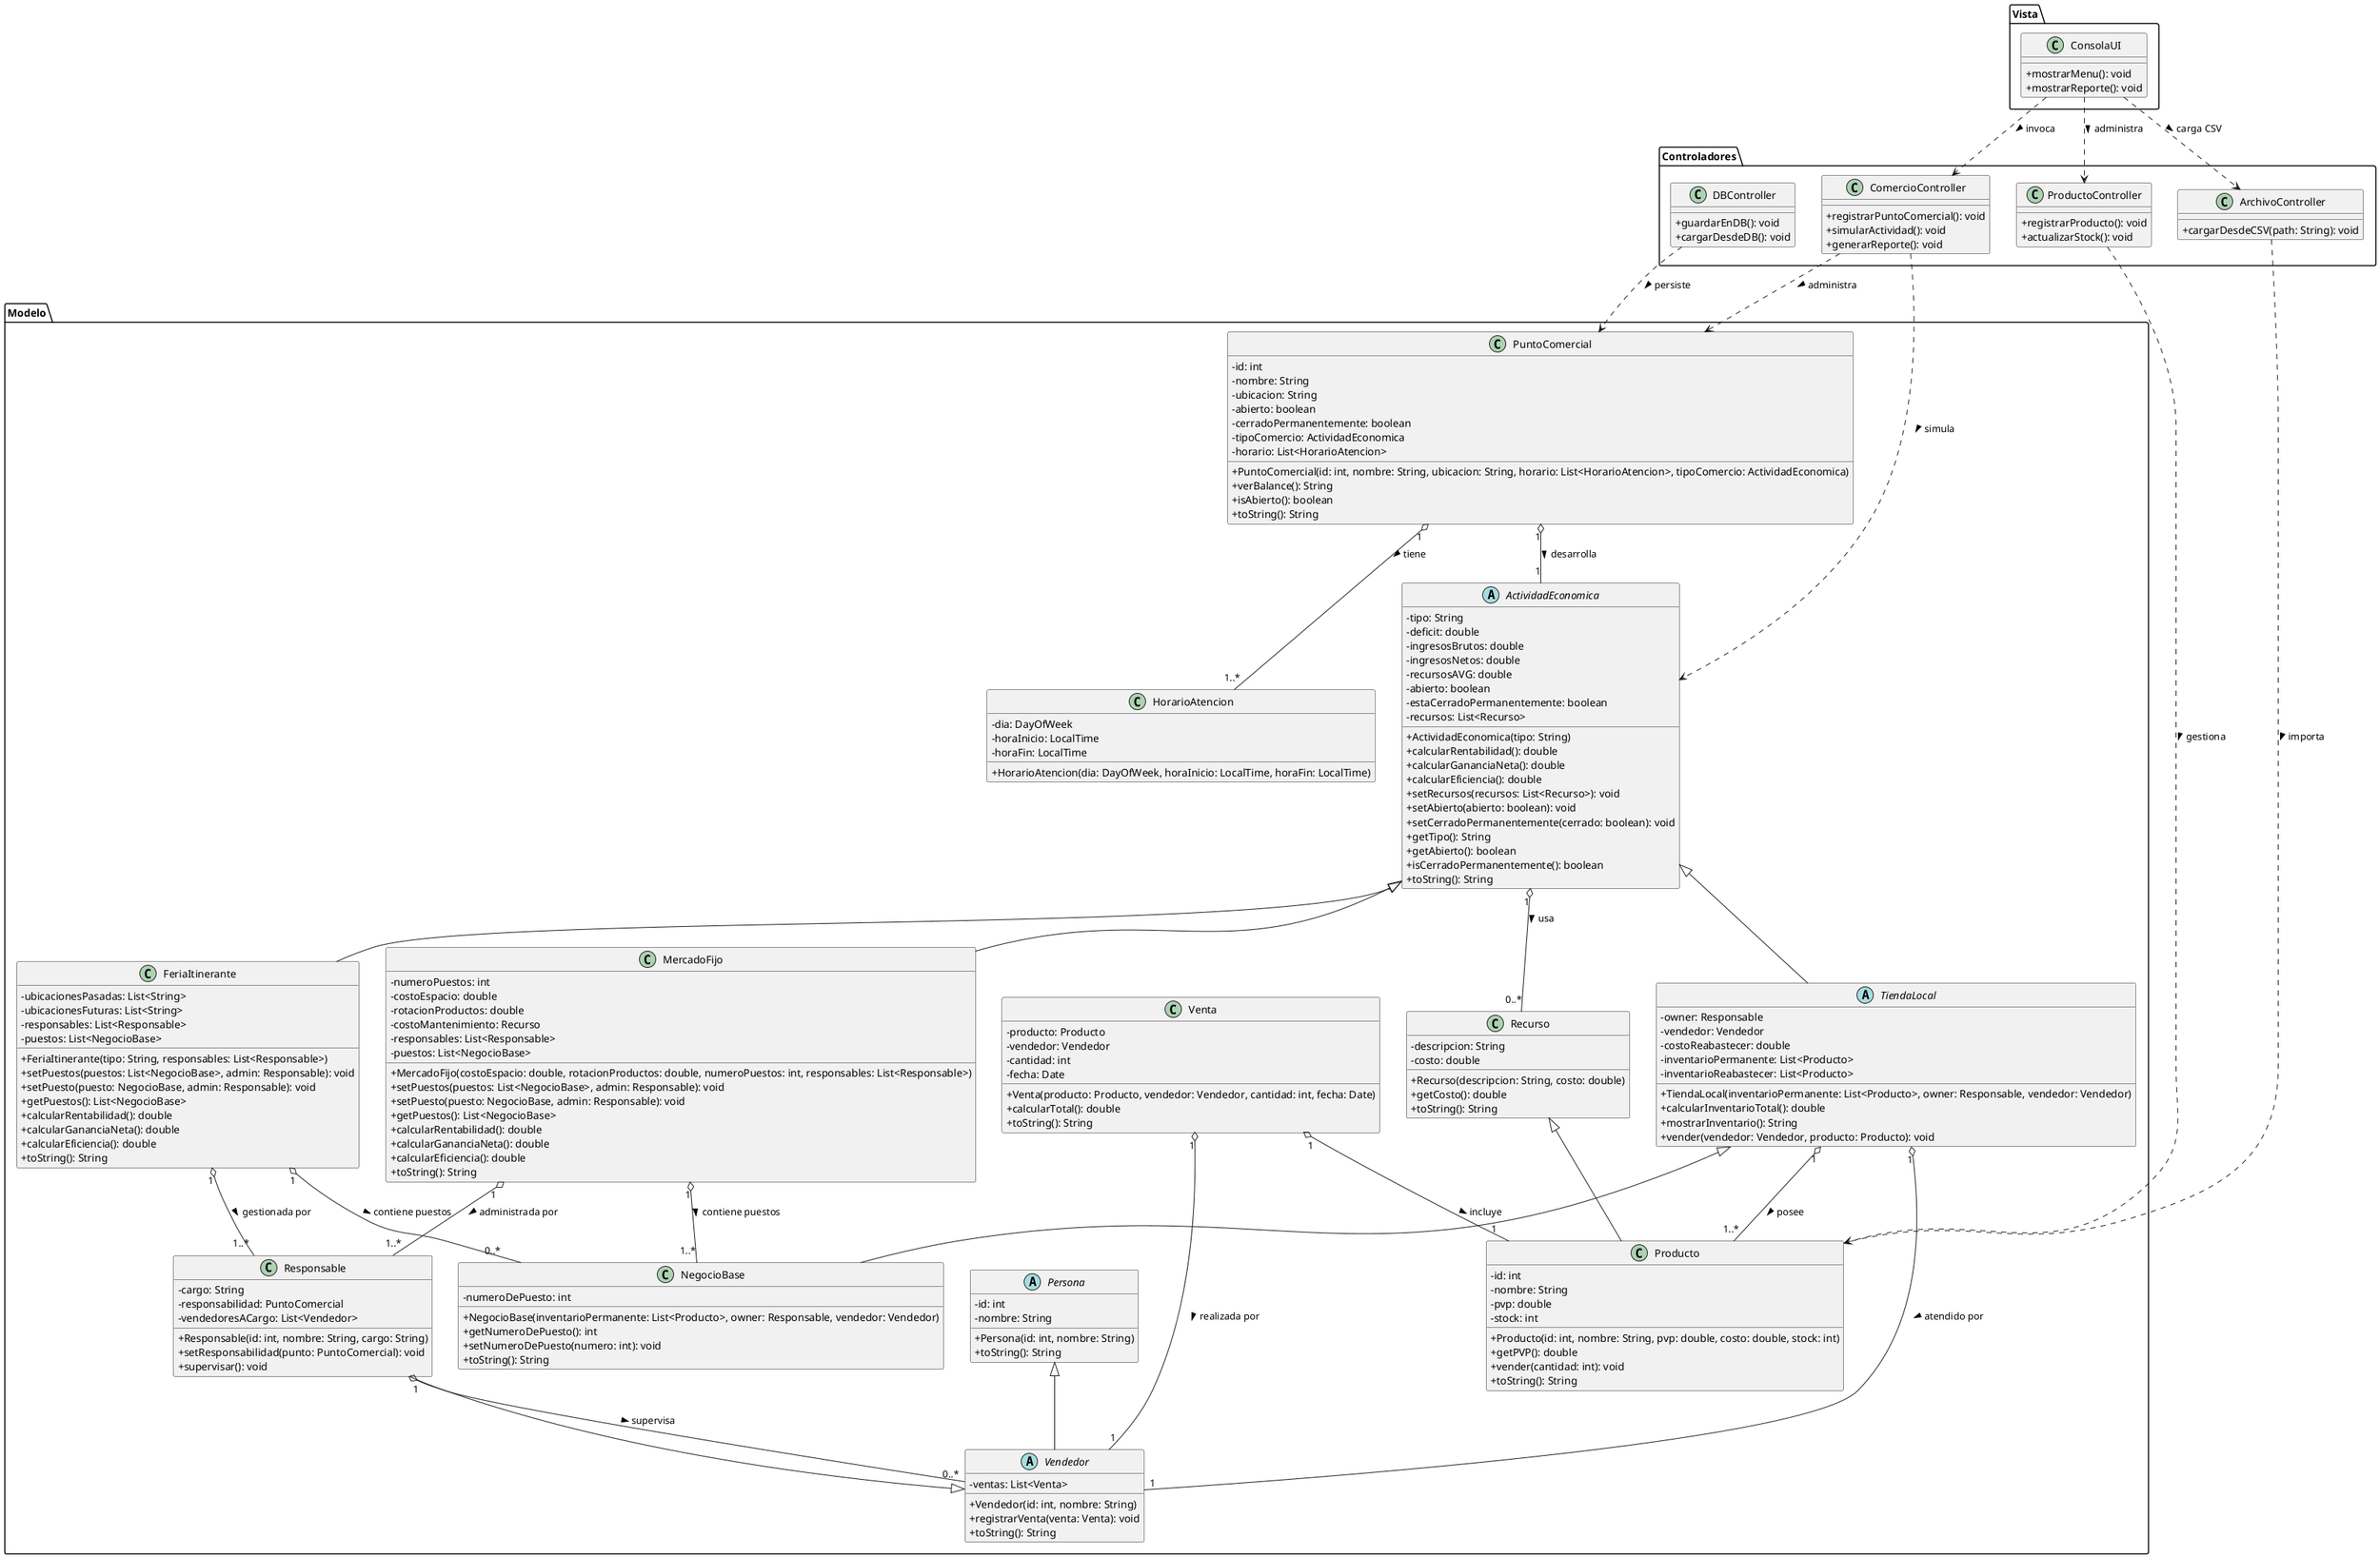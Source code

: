 @startuml
skinparam classAttributeIconSize 0

package "Modelo" {

    class HorarioAtencion {
        - dia: DayOfWeek
        - horaInicio: LocalTime
        - horaFin: LocalTime
        + HorarioAtencion(dia: DayOfWeek, horaInicio: LocalTime, horaFin: LocalTime)
    }

    class PuntoComercial {
        - id: int
        - nombre: String
        - ubicacion: String
        - abierto: boolean
        - cerradoPermanentemente: boolean
        - tipoComercio: ActividadEconomica
        - horario: List<HorarioAtencion>

        + PuntoComercial(id: int, nombre: String, ubicacion: String, horario: List<HorarioAtencion>, tipoComercio: ActividadEconomica)
        + verBalance(): String
        + isAbierto(): boolean
        + toString(): String
    }

    abstract class ActividadEconomica {
        - tipo: String
        - deficit: double
        - ingresosBrutos: double
        - ingresosNetos: double
        - recursosAVG: double
        - abierto: boolean
        - estaCerradoPermanentemente: boolean
        - recursos: List<Recurso>

        + ActividadEconomica(tipo: String)
        + calcularRentabilidad(): double
        + calcularGananciaNeta(): double
        + calcularEficiencia(): double
        + setRecursos(recursos: List<Recurso>): void
        + setAbierto(abierto: boolean): void
        + setCerradoPermanentemente(cerrado: boolean): void
        + getTipo(): String
        + getAbierto(): boolean
        + isCerradoPermanentemente(): boolean
        + toString(): String
    }

    class FeriaItinerante extends ActividadEconomica {
        - ubicacionesPasadas: List<String>
        - ubicacionesFuturas: List<String>
        - responsables: List<Responsable>
        - puestos: List<NegocioBase>

        + FeriaItinerante(tipo: String, responsables: List<Responsable>)
        + setPuestos(puestos: List<NegocioBase>, admin: Responsable): void
        + setPuesto(puesto: NegocioBase, admin: Responsable): void
        + getPuestos(): List<NegocioBase>
        + calcularRentabilidad(): double
        + calcularGananciaNeta(): double
        + calcularEficiencia(): double
        + toString(): String
    }

    class MercadoFijo extends ActividadEconomica {
        - numeroPuestos: int
        - costoEspacio: double
        - rotacionProductos: double
        - costoMantenimiento: Recurso
        - responsables: List<Responsable>
        - puestos: List<NegocioBase>

        + MercadoFijo(costoEspacio: double, rotacionProductos: double, numeroPuestos: int, responsables: List<Responsable>)
        + setPuestos(puestos: List<NegocioBase>, admin: Responsable): void
        + setPuesto(puesto: NegocioBase, admin: Responsable): void
        + getPuestos(): List<NegocioBase>
        + calcularRentabilidad(): double
        + calcularGananciaNeta(): double
        + calcularEficiencia(): double
        + toString(): String
    }

    class Recurso {
        - descripcion: String
        - costo: double

        + Recurso(descripcion: String, costo: double)
        + getCosto(): double
        + toString(): String
    }

    abstract class TiendaLocal extends ActividadEconomica {
        - owner: Responsable
        - vendedor: Vendedor
        - costoReabastecer: double
        - inventarioPermanente: List<Producto>
        - inventarioReabastecer: List<Producto>

        + TiendaLocal(inventarioPermanente: List<Producto>, owner: Responsable, vendedor: Vendedor)
        + calcularInventarioTotal(): double
        + mostrarInventario(): String
        + vender(vendedor: Vendedor, producto: Producto): void
    }

    class NegocioBase extends TiendaLocal {
        - numeroDePuesto: int

        + NegocioBase(inventarioPermanente: List<Producto>, owner: Responsable, vendedor: Vendedor)
        + getNumeroDePuesto(): int
        + setNumeroDePuesto(numero: int): void
        + toString(): String
    }

    class Producto extends Recurso {
        - id: int
        - nombre: String
        - pvp: double
        - stock: int

        + Producto(id: int, nombre: String, pvp: double, costo: double, stock: int)
        + getPVP(): double
        + vender(cantidad: int): void
        + toString(): String
    }

    abstract class Persona {
        - id: int
        - nombre: String

        + Persona(id: int, nombre: String)
        + toString(): String
    }

    abstract class Vendedor extends Persona {
        - ventas: List<Venta>

        + Vendedor(id: int, nombre: String)
        + registrarVenta(venta: Venta): void
        + toString(): String
    }

    class Responsable extends Vendedor {
        - cargo: String
        - responsabilidad: PuntoComercial
        - vendedoresACargo: List<Vendedor>

        + Responsable(id: int, nombre: String, cargo: String)
        + setResponsabilidad(punto: PuntoComercial): void
        + supervisar(): void
    }

    class Venta {
        - producto: Producto
        - vendedor: Vendedor
        - cantidad: int
        - fecha: Date

        + Venta(producto: Producto, vendedor: Vendedor, cantidad: int, fecha: Date)
        + calcularTotal(): double
        + toString(): String
    }

    ' Relaciones con cardinalidad y nombre
    PuntoComercial "1" o-- "1..*" HorarioAtencion : tiene >
    PuntoComercial "1" o-- "1" ActividadEconomica : desarrolla >
    ActividadEconomica "1" o-- "0..*" Recurso : usa >
    TiendaLocal "1" o-- "1..*" Producto : posee >
    TiendaLocal "1" o-- "1" Vendedor : atendido por >
    Venta "1" o-- "1" Producto : incluye >
    Venta "1" o-- "1" Vendedor : realizada por >
    FeriaItinerante "1" o-- "0..*" NegocioBase : contiene puestos >
    FeriaItinerante "1" o-- "1..*" Responsable : gestionada por >
    MercadoFijo "1" o-- "1..*" Responsable : administrada por >
    MercadoFijo "1" o-- "1..*" NegocioBase : contiene puestos >
    Responsable "1" o-- "0..*" Vendedor : supervisa >
}

package "Controladores" {

    class ComercioController {
        + registrarPuntoComercial(): void
        + simularActividad(): void
        + generarReporte(): void
    }

    class ProductoController {
        + registrarProducto(): void
        + actualizarStock(): void
    }

    class ArchivoController {
        + cargarDesdeCSV(path: String): void
    }

    class DBController {
        + guardarEnDB(): void
        + cargarDesdeDB(): void
    }

    ComercioController ..> PuntoComercial : administra >
    ComercioController ..> ActividadEconomica : simula >
    ProductoController ..> Producto : gestiona >
    ArchivoController ..> Producto : importa >
    DBController ..> PuntoComercial : persiste >
}

package "Vista" {

    class ConsolaUI {
        + mostrarMenu(): void
        + mostrarReporte(): void
    }

    ConsolaUI ..> ComercioController : invoca >
    ConsolaUI ..> ProductoController : administra >
    ConsolaUI ..> ArchivoController : carga CSV >
}

@enduml
